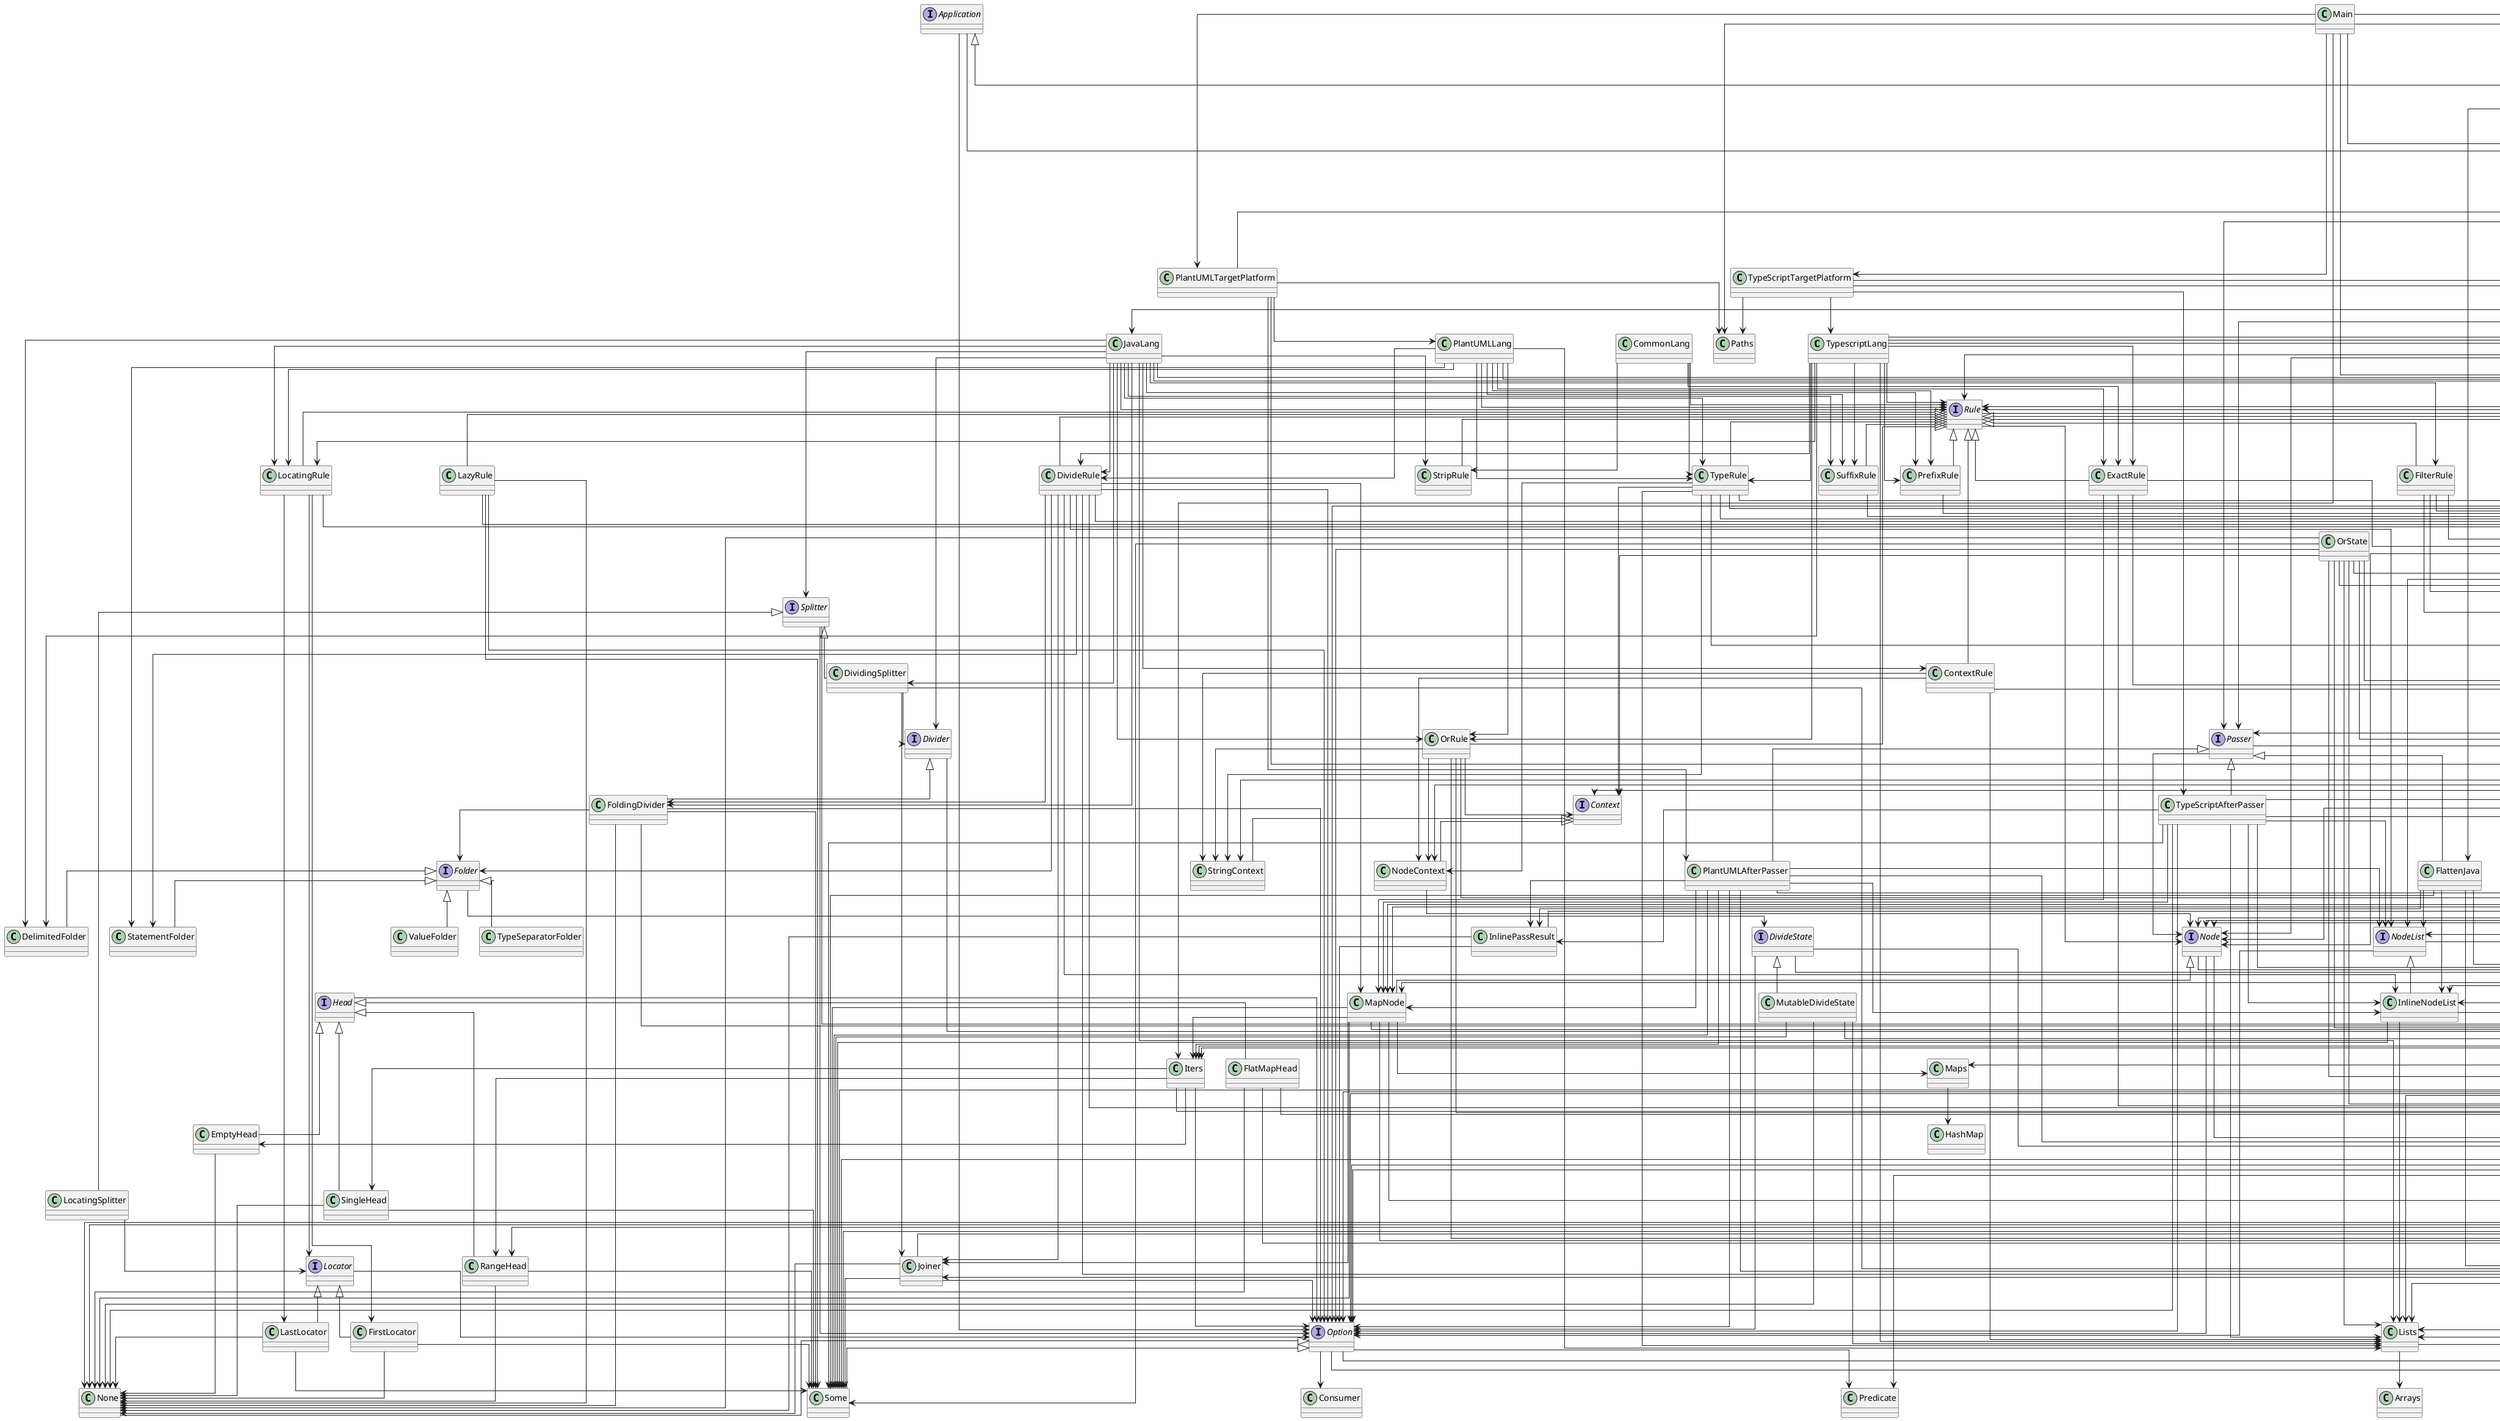 @startuml
skinparam linetype ortho
class TypescriptLang

class TypeScriptTargetPlatform
TargetPlatform <|-- TypeScriptTargetPlatform

interface Targets

interface List

interface TargetPlatform

class Joiner
Collector <|-- Joiner

class ListCollector
Collector <|-- ListCollector

class FlattenJava
Passer <|-- FlattenJava

class Maps

class Tuple2

interface PassResult

class ApplicationError
Error <|-- ApplicationError

class StagedCompiler
Compiler <|-- StagedCompiler

class LazyRule
Rule <|-- LazyRule

interface Compiler

class MapCollector
Collector <|-- MapCollector

class ImmutableCompileError
CompileError <|-- ImmutableCompileError

interface NodeList

interface Folder

class RuleGenerator
Generator <|-- RuleGenerator

interface Passer

class InlineCompileResult
CompileResult <|-- InlineCompileResult

class RuleLexer
Lexer <|-- RuleLexer

class CompileApplication
Application <|-- CompileApplication

class OrState

class InlinePassResult
PassResult <|-- InlinePassResult

interface ParseState

interface Rule

class CompileResultCollector
Collector <|-- CompileResultCollector

interface Error

class PathTargets
Targets <|-- PathTargets

class Location

class SingleHead
Head <|-- SingleHead

interface Option

class StripRule
Rule <|-- StripRule

class CompileErrors

class Ok
Result <|-- Ok

interface Parser
Stage <|-- Parser

interface Lexer
Stage <|-- Lexer

class DivideRule
Rule <|-- DivideRule

interface IOResult

class LocatingRule
Rule <|-- LocatingRule

class SuffixRule
Rule <|-- SuffixRule

interface Result

interface AfterAll

class PlantUMLLang

class Main

class LastLocator
Locator <|-- LastLocator

class MutableDivideState
DivideState <|-- MutableDivideState

interface CompileError
Error <|-- CompileError

interface Locator

class TypeSeparatorFolder
Folder <|-- TypeSeparatorFolder

class ContextRule
Rule <|-- ContextRule

class RangeHead
Head <|-- RangeHead

interface Source

interface Roots

class FlatMapHead
Head <|-- FlatMapHead

class FoldingDivider
Divider <|-- FoldingDivider

class Lists

class CommonLang

class JavaLang

interface Filter

class StringRule
Rule <|-- StringRule

class ThrowableError
Error <|-- ThrowableError

class None
Option <|-- None

class JVMList
List <|-- JVMList

class ResultCollector
Collector <|-- ResultCollector

interface Head

class StatementFolder
Folder <|-- StatementFolder

interface Generator
Stage <|-- Generator

class Max
Collector <|-- Max

class NodeContext
Context <|-- NodeContext

interface CompileResult

class DividingSplitter
Splitter <|-- DividingSplitter

class EmptyHead
Head <|-- EmptyHead

class NodeListCollector
Collector <|-- NodeListCollector

class NumberFilter
Filter <|-- NumberFilter

interface Stage

class PathSources
Sources <|-- PathSources

interface Map

interface DivideState

class PlantUMLTargetPlatform
TargetPlatform <|-- PlantUMLTargetPlatform

class MapRoots
Roots <|-- MapRoots

class JVMMap
Map <|-- JVMMap

class PrefixRule
Rule <|-- PrefixRule

class EmptyAfterAll
AfterAll <|-- EmptyAfterAll

class ExactRule
Rule <|-- ExactRule

class PathSource
Source <|-- PathSource

class StringContext
Context <|-- StringContext

class TypeRule
Rule <|-- TypeRule

class SymbolFilter
Filter <|-- SymbolFilter

class InlineNodeList
NodeList <|-- InlineNodeList

class FirstLocator
Locator <|-- FirstLocator

interface Node

class OrRule
Rule <|-- OrRule

interface Iter

class NodeRule
Rule <|-- NodeRule

class Iters

class ApplicationBuilder

class DelimitedFolder
Folder <|-- DelimitedFolder

class TypeScriptAfterPasser
Passer <|-- TypeScriptAfterPasser

interface Collector

class Some
Option <|-- Some

class LocatingSplitter
Splitter <|-- LocatingSplitter

interface Context

class MergeDiagram
AfterAll <|-- MergeDiagram

interface Sources

interface Application

class ImmutableParseState
ParseState <|-- ImmutableParseState

interface Divider

class TreeParser
Parser <|-- TreeParser

class Err
Result <|-- Err

class PlantUMLAfterPasser
Passer <|-- PlantUMLAfterPasser

class ValueFolder
Folder <|-- ValueFolder

class SafeFiles

class HeadedIter
Iter <|-- HeadedIter

interface Splitter

class MapNode
Node <|-- MapNode

class FilterRule
Rule <|-- FilterRule

class InlineIOResult
IOResult <|-- InlineIOResult

Iters --> Option
Iters --> EmptyHead
Iters --> HeadedIter
Iters --> RangeHead
Iters --> SingleHead
RangeHead --> None
RangeHead --> Some
MergeDiagram --> Tuple2
MergeDiagram --> List
MergeDiagram --> Lists
MergeDiagram --> Maps
MergeDiagram --> Iters
MergeDiagram --> ListCollector
MergeDiagram --> InlineNodeList
MergeDiagram --> MapNode
MergeDiagram --> NodeList
Roots --> Tuple2
Roots --> Iter
Roots --> Node
Roots --> Location
Node --> Tuple2
Node --> Iter
Node --> Option
ParseState --> Location
FlatMapHead --> None
FlatMapHead --> Iter
FlatMapHead --> Function
JVMList --> None
JVMList --> Some
JVMList --> HeadedIter
JVMList --> RangeHead
JVMList --> ListCollector
JVMList --> ArrayList
OrState --> None
OrState --> Option
OrState --> Some
OrState --> List
OrState --> Lists
OrState --> Err
OrState --> Ok
OrState --> CompileResult
OrState --> InlineCompileResult
OrState --> Context
OrState --> CompileError
OrState --> ImmutableCompileError
DivideRule --> Option
DivideRule --> Joiner
DivideRule --> ListCollector
DivideRule --> CompileResultCollector
DivideRule --> CompileErrors
DivideRule --> InlineNodeList
DivideRule --> MapNode
DivideRule --> NodeList
DivideRule --> FoldingDivider
DivideRule --> Folder
DivideRule --> StatementFolder
Locator --> Option
ListCollector --> List
ListCollector --> Lists
Lists --> ArrayList
Lists --> Arrays
IOResult --> Result
IOResult --> IOException
IOResult --> Function
Stage --> CompileResult
Iter --> Option
Iter --> Collector
Iter --> Result
Iter --> BiFunction
Iter --> Function
Iter --> Predicate
PrefixRule --> CompileErrors
Head --> Option
NodeContext --> Node
NodeList --> Option
NodeList --> Iter
SingleHead --> None
SingleHead --> Some
Sources --> IOResult
Sources --> Location
Sources --> Map
Parser --> Roots
TreeParser --> Tuple2
TreeParser --> MapCollector
TreeParser --> Ok
TreeParser --> InlineCompileResult
TreeParser --> CompileError
TreeParser --> CompileResult
TreeParser --> InlineNodeList
TreeParser --> Node
TreeParser --> NodeList
TreeParser --> Location
TreeParser --> AfterAll
TreeParser --> MapRoots
TreeParser --> Passer
TreeParser --> Map
MapRoots --> Map
InlineNodeList --> Some
InlineNodeList --> List
InlineNodeList --> Lists
Rule --> CompileResult
Rule --> Node
RuleGenerator --> Tuple2
RuleGenerator --> MapCollector
RuleGenerator --> ResultCollector
RuleGenerator --> CompileResult
RuleGenerator --> InlineCompileResult
RuleGenerator --> Rule
Map --> Tuple2
Map --> Iter
Map --> Function
Map --> Supplier
JVMMap --> JVMList
JVMMap --> ArrayList
Application --> Error
Application --> Option
Generator --> Location
Generator --> Roots
Generator --> Map
CompileResultCollector --> Ok
Max --> Optional
TypescriptLang --> Lists
TypescriptLang --> DivideRule
TypescriptLang --> ExactRule
TypescriptLang --> LocatingRule
TypescriptLang --> NodeRule
TypescriptLang --> OrRule
TypescriptLang --> PrefixRule
TypescriptLang --> Rule
TypescriptLang --> StringRule
TypescriptLang --> SuffixRule
TypescriptLang --> TypeRule
TypescriptLang --> DelimitedFolder
TypescriptLang --> List
MapNode --> None
MapNode --> Some
MapNode --> Map
MapNode --> Maps
MapNode --> Iters
MapNode --> Joiner
MapNode --> BiFunction
MapNode --> Function
Folder --> DivideState
FoldingDivider --> None
FoldingDivider --> Option
FoldingDivider --> Some
FoldingDivider --> Tuple2
FoldingDivider --> Folder
TargetPlatform --> Rule
TargetPlatform --> AfterAll
TargetPlatform --> Passer
TargetPlatform --> Path
MapCollector --> Tuple2
TypeScriptTargetPlatform --> TypeScriptAfterPasser
TypeScriptTargetPlatform --> TypescriptLang
TypeScriptTargetPlatform --> EmptyAfterAll
TypeScriptTargetPlatform --> Paths
EmptyHead --> None
SafeFiles --> None
SafeFiles --> Option
SafeFiles --> Some
SafeFiles --> JVMList
SafeFiles --> Iter
SafeFiles --> Err
SafeFiles --> Ok
SafeFiles --> IOException
SafeFiles --> Files
SafeFiles --> Path
SafeFiles --> Collectors
SafeFiles --> Stream
Targets --> Location
Targets --> IOException
Targets --> Map
Targets --> Option
StagedCompiler --> Generator
StagedCompiler --> Lexer
StagedCompiler --> Parser
MutableDivideState --> None
MutableDivideState --> Some
MutableDivideState --> List
MutableDivideState --> Lists
CompileApplication --> Some
CompileApplication --> Compiler
CompileApplication --> ApplicationError
CompileApplication --> ThrowableError
CompileApplication --> Location
CompileApplication --> Sources
CompileApplication --> Targets
CompileApplication --> Map
ContextRule --> Lists
ContextRule --> NodeContext
ContextRule --> StringContext
ContextRule --> ImmutableCompileError
PlantUMLTargetPlatform --> PlantUMLAfterPasser
PlantUMLTargetPlatform --> MergeDiagram
PlantUMLTargetPlatform --> PlantUMLLang
PlantUMLTargetPlatform --> Paths
LocatingRule --> CompileErrors
LocatingRule --> FirstLocator
LocatingRule --> LastLocator
LocatingRule --> Locator
SuffixRule --> CompileErrors
JavaLang --> Lists
JavaLang --> ContextRule
JavaLang --> DivideRule
JavaLang --> FilterRule
JavaLang --> LocatingRule
JavaLang --> NodeRule
JavaLang --> OrRule
JavaLang --> PrefixRule
JavaLang --> Rule
JavaLang --> Splitter
JavaLang --> StringRule
JavaLang --> StripRule
JavaLang --> SuffixRule
JavaLang --> TypeRule
JavaLang --> Divider
JavaLang --> FoldingDivider
JavaLang --> DelimitedFolder
JavaLang --> DividingSplitter
PlantUMLLang --> Lists
PlantUMLLang --> DivideRule
PlantUMLLang --> ExactRule
PlantUMLLang --> LocatingRule
PlantUMLLang --> OrRule
PlantUMLLang --> PrefixRule
PlantUMLLang --> Rule
PlantUMLLang --> StringRule
PlantUMLLang --> SuffixRule
PlantUMLLang --> TypeRule
PlantUMLLang --> StatementFolder
CompileResult --> Tuple2
CompileResult --> Result
CompileResult --> CompileError
CompileResult --> BiFunction
CompileResult --> Function
CompileResult --> Supplier
FlattenJava --> Some
FlattenJava --> Tuple2
FlattenJava --> ListCollector
FlattenJava --> InlineNodeList
FlattenJava --> NodeList
FlattenJava --> InlinePassResult
PassResult --> Tuple2
PassResult --> Node
PassResult --> ParseState
PassResult --> Supplier
FilterRule --> CompileErrors
FilterRule --> Filter
FilterRule --> NumberFilter
FilterRule --> SymbolFilter
Passer --> Node
Passer --> ParseState
Result --> Tuple2
Result --> Function
Result --> Supplier
ApplicationBuilder --> Option
ApplicationBuilder --> Error
ApplicationBuilder --> Compiler
ApplicationBuilder --> StagedCompiler
ApplicationBuilder --> TargetPlatform
ApplicationBuilder --> Sources
ApplicationBuilder --> PathTargets
ApplicationBuilder --> Targets
ApplicationBuilder --> FlattenJava
ApplicationBuilder --> JavaLang
ApplicationBuilder --> AfterAll
ApplicationBuilder --> Passer
ApplicationBuilder --> Generator
ApplicationBuilder --> RuleGenerator
ApplicationBuilder --> Lexer
ApplicationBuilder --> RuleLexer
ApplicationBuilder --> Parser
ApplicationBuilder --> TreeParser
ApplicationBuilder --> Path
Maps --> HashMap
List --> Option
List --> Tuple2
List --> Iter
List --> BiFunction
ResultCollector --> Ok
ResultCollector --> Result
Compiler --> CompileResult
Compiler --> Location
Compiler --> Map
OrRule --> Iter
OrRule --> Context
OrRule --> NodeContext
OrRule --> StringContext
OrRule --> List
OrRule --> Function
LazyRule --> None
LazyRule --> Option
LazyRule --> Some
LazyRule --> CompileErrors
PathSource --> List
PathSource --> Lists
PathSource --> SafeFiles
PathSource --> Path
PathTargets --> Iters
PathTargets --> SafeFiles
PathTargets --> Files
PathTargets --> Path
CompileErrors --> Err
CompileErrors --> CompileResult
CompileErrors --> InlineCompileResult
CompileErrors --> NodeContext
CompileErrors --> StringContext
CompileErrors --> Node
CompileErrors --> ImmutableCompileError
DivideState --> Tuple2
DivideState --> Option
DivideState --> Iter
HeadedIter --> Ok
Lexer --> Location
Lexer --> Roots
Lexer --> Map
Option --> Consumer
Option --> Function
Option --> Predicate
Option --> Supplier
StringRule --> Ok
StringRule --> InlineCompileResult
StringRule --> CompileErrors
StringRule --> MapNode
InlinePassResult --> None
InlinePassResult --> Option
Source --> IOResult
Source --> Location
PathSources --> Tuple2
PathSources --> MapCollector
PathSources --> ResultCollector
PathSources --> Iter
PathSources --> InlineIOResult
PathSources --> SafeFiles
PathSources --> Files
PathSources --> Path
ThrowableError --> PrintWriter
ThrowableError --> StringWriter
ExactRule --> Ok
ExactRule --> InlineCompileResult
ExactRule --> CompileErrors
ExactRule --> MapNode
LocatingSplitter --> Locator
FirstLocator --> None
FirstLocator --> Some
AfterAll --> Node
AfterAll --> Location
AfterAll --> Map
Joiner --> None
Joiner --> Option
Joiner --> Some
LastLocator --> None
LastLocator --> Some
Splitter --> Option
Splitter --> Tuple2
ImmutableCompileError --> List
ImmutableCompileError --> Lists
ImmutableCompileError --> Iter
ImmutableCompileError --> Joiner
ImmutableCompileError --> Max
ImmutableCompileError --> Context
CommonLang --> ExactRule
CommonLang --> Rule
CommonLang --> StripRule
CommonLang --> TypeRule
TypeScriptAfterPasser --> None
TypeScriptAfterPasser --> Option
TypeScriptAfterPasser --> Some
TypeScriptAfterPasser --> Tuple2
TypeScriptAfterPasser --> Lists
TypeScriptAfterPasser --> InlineNodeList
TypeScriptAfterPasser --> MapNode
TypeScriptAfterPasser --> NodeList
TypeScriptAfterPasser --> NodeListCollector
TypeScriptAfterPasser --> InlinePassResult
TypeScriptAfterPasser --> PassResult
NodeRule --> Ok
NodeRule --> InlineCompileResult
NodeRule --> CompileErrors
NodeRule --> MapNode
DividingSplitter --> Joiner
DividingSplitter --> ListCollector
DividingSplitter --> Divider
Main --> Iters
Main --> ApplicationBuilder
Main --> Error
Main --> PlantUMLTargetPlatform
Main --> TypeScriptTargetPlatform
Main --> PathSources
Main --> Sources
Main --> Paths
Divider --> Iter
RuleLexer --> Tuple2
RuleLexer --> MapCollector
RuleLexer --> ResultCollector
RuleLexer --> CompileResult
RuleLexer --> InlineCompileResult
RuleLexer --> Node
RuleLexer --> Rule
RuleLexer --> MapRoots
Location --> List
TypeRule --> Lists
TypeRule --> InlineCompileResult
TypeRule --> Context
TypeRule --> NodeContext
TypeRule --> StringContext
TypeRule --> CompileError
TypeRule --> CompileErrors
TypeRule --> ImmutableCompileError
PlantUMLAfterPasser --> Option
PlantUMLAfterPasser --> Some
PlantUMLAfterPasser --> Tuple2
PlantUMLAfterPasser --> ListCollector
PlantUMLAfterPasser --> Iter
PlantUMLAfterPasser --> Iters
PlantUMLAfterPasser --> InlineNodeList
PlantUMLAfterPasser --> MapNode
PlantUMLAfterPasser --> NodeList
PlantUMLAfterPasser --> InlinePassResult
@enduml
